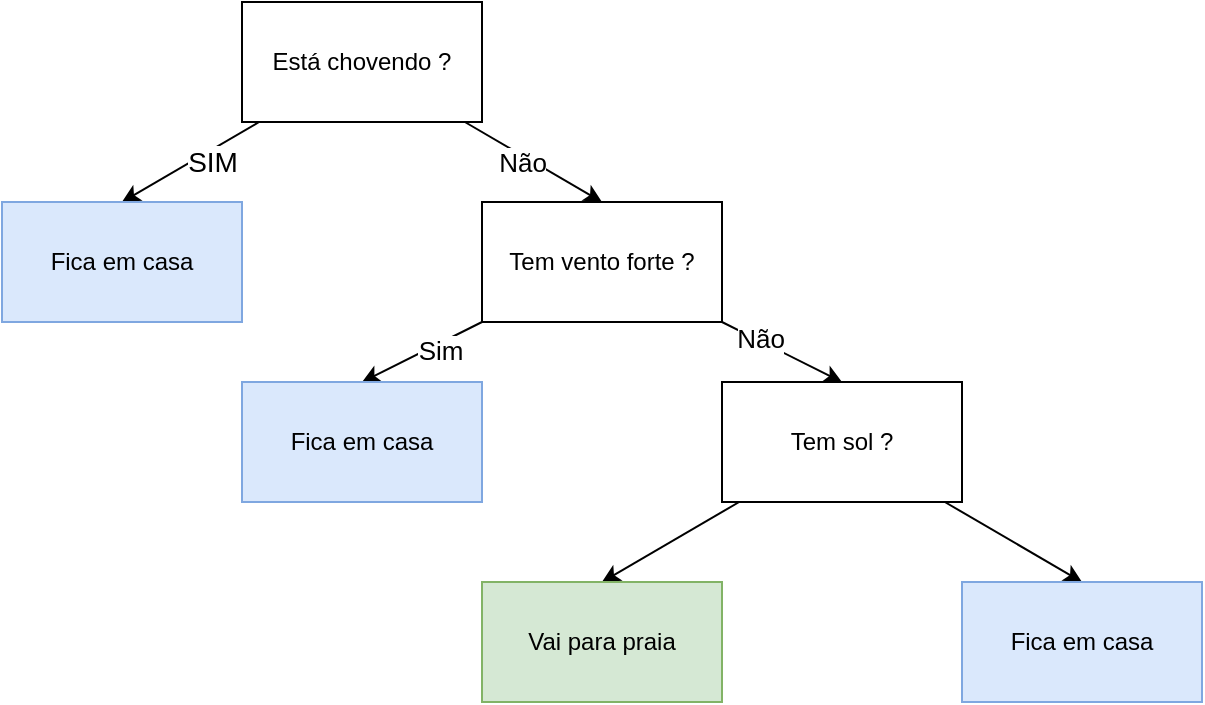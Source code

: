 <mxfile version="13.0.3" type="device"><diagram id="BuRIKXa7fYb78R8ch_jN" name="Page-1"><mxGraphModel dx="1185" dy="668" grid="1" gridSize="10" guides="1" tooltips="1" connect="1" arrows="1" fold="1" page="1" pageScale="1" pageWidth="827" pageHeight="1169" math="0" shadow="0"><root><mxCell id="0"/><mxCell id="1" parent="0"/><mxCell id="KCSlA5P0QM9IfiBpJvS7-8" style="edgeStyle=none;rounded=0;orthogonalLoop=1;jettySize=auto;html=1;entryX=0.5;entryY=0;entryDx=0;entryDy=0;strokeWidth=1;" edge="1" parent="1" source="KCSlA5P0QM9IfiBpJvS7-3" target="KCSlA5P0QM9IfiBpJvS7-4"><mxGeometry relative="1" as="geometry"/></mxCell><mxCell id="KCSlA5P0QM9IfiBpJvS7-10" value="&lt;font style=&quot;font-size: 14px&quot;&gt;SIM&lt;/font&gt;" style="edgeLabel;html=1;align=center;verticalAlign=middle;resizable=0;points=[];" vertex="1" connectable="0" parent="KCSlA5P0QM9IfiBpJvS7-8"><mxGeometry x="-0.239" y="5" relative="1" as="geometry"><mxPoint as="offset"/></mxGeometry></mxCell><mxCell id="KCSlA5P0QM9IfiBpJvS7-9" style="edgeStyle=none;rounded=0;orthogonalLoop=1;jettySize=auto;html=1;entryX=0.5;entryY=0;entryDx=0;entryDy=0;strokeWidth=1;" edge="1" parent="1" source="KCSlA5P0QM9IfiBpJvS7-3" target="KCSlA5P0QM9IfiBpJvS7-5"><mxGeometry relative="1" as="geometry"/></mxCell><mxCell id="KCSlA5P0QM9IfiBpJvS7-11" value="&lt;font style=&quot;font-size: 13px&quot;&gt;Não&lt;/font&gt;" style="edgeLabel;html=1;align=center;verticalAlign=middle;resizable=0;points=[];" vertex="1" connectable="0" parent="KCSlA5P0QM9IfiBpJvS7-9"><mxGeometry x="-0.454" relative="1" as="geometry"><mxPoint x="9.86" y="9.08" as="offset"/></mxGeometry></mxCell><mxCell id="KCSlA5P0QM9IfiBpJvS7-3" value="Está chovendo ?" style="rounded=0;whiteSpace=wrap;html=1;" vertex="1" parent="1"><mxGeometry x="370" y="170" width="120" height="60" as="geometry"/></mxCell><mxCell id="KCSlA5P0QM9IfiBpJvS7-4" value="Fica em casa" style="rounded=0;whiteSpace=wrap;html=1;fillColor=#dae8fc;strokeColor=#7FA7E0;" vertex="1" parent="1"><mxGeometry x="250" y="270" width="120" height="60" as="geometry"/></mxCell><mxCell id="KCSlA5P0QM9IfiBpJvS7-14" style="edgeStyle=none;rounded=0;orthogonalLoop=1;jettySize=auto;html=1;entryX=0.5;entryY=0;entryDx=0;entryDy=0;strokeWidth=1;" edge="1" parent="1" source="KCSlA5P0QM9IfiBpJvS7-5" target="KCSlA5P0QM9IfiBpJvS7-13"><mxGeometry relative="1" as="geometry"/></mxCell><mxCell id="KCSlA5P0QM9IfiBpJvS7-17" value="&lt;font style=&quot;font-size: 13px&quot;&gt;Não&lt;/font&gt;" style="edgeLabel;html=1;align=center;verticalAlign=middle;resizable=0;points=[];" vertex="1" connectable="0" parent="KCSlA5P0QM9IfiBpJvS7-14"><mxGeometry x="-0.384" y="2" relative="1" as="geometry"><mxPoint as="offset"/></mxGeometry></mxCell><mxCell id="KCSlA5P0QM9IfiBpJvS7-15" style="edgeStyle=none;rounded=0;orthogonalLoop=1;jettySize=auto;html=1;entryX=0.5;entryY=0;entryDx=0;entryDy=0;strokeWidth=1;" edge="1" parent="1" source="KCSlA5P0QM9IfiBpJvS7-5" target="KCSlA5P0QM9IfiBpJvS7-12"><mxGeometry relative="1" as="geometry"/></mxCell><mxCell id="KCSlA5P0QM9IfiBpJvS7-16" value="&lt;font style=&quot;font-size: 13px&quot;&gt;Sim&lt;/font&gt;" style="edgeLabel;html=1;align=center;verticalAlign=middle;resizable=0;points=[];" vertex="1" connectable="0" parent="KCSlA5P0QM9IfiBpJvS7-15"><mxGeometry x="-0.262" y="3" relative="1" as="geometry"><mxPoint as="offset"/></mxGeometry></mxCell><mxCell id="KCSlA5P0QM9IfiBpJvS7-5" value="Tem vento forte ?" style="rounded=0;whiteSpace=wrap;html=1;" vertex="1" parent="1"><mxGeometry x="490" y="270" width="120" height="60" as="geometry"/></mxCell><mxCell id="KCSlA5P0QM9IfiBpJvS7-12" value="Fica em casa" style="rounded=0;whiteSpace=wrap;html=1;fillColor=#dae8fc;strokeColor=#7FA7E0;" vertex="1" parent="1"><mxGeometry x="370" y="360" width="120" height="60" as="geometry"/></mxCell><mxCell id="KCSlA5P0QM9IfiBpJvS7-19" style="edgeStyle=none;rounded=0;orthogonalLoop=1;jettySize=auto;html=1;entryX=0.5;entryY=0;entryDx=0;entryDy=0;strokeWidth=1;" edge="1" parent="1" source="KCSlA5P0QM9IfiBpJvS7-13" target="KCSlA5P0QM9IfiBpJvS7-18"><mxGeometry relative="1" as="geometry"/></mxCell><mxCell id="KCSlA5P0QM9IfiBpJvS7-21" style="edgeStyle=none;rounded=0;orthogonalLoop=1;jettySize=auto;html=1;entryX=0.5;entryY=0;entryDx=0;entryDy=0;strokeWidth=1;" edge="1" parent="1" source="KCSlA5P0QM9IfiBpJvS7-13" target="KCSlA5P0QM9IfiBpJvS7-20"><mxGeometry relative="1" as="geometry"/></mxCell><mxCell id="KCSlA5P0QM9IfiBpJvS7-13" value="Tem sol ?" style="rounded=0;whiteSpace=wrap;html=1;" vertex="1" parent="1"><mxGeometry x="610" y="360" width="120" height="60" as="geometry"/></mxCell><mxCell id="KCSlA5P0QM9IfiBpJvS7-18" value="Vai para praia" style="rounded=0;whiteSpace=wrap;html=1;fillColor=#d5e8d4;strokeColor=#82b366;" vertex="1" parent="1"><mxGeometry x="490" y="460" width="120" height="60" as="geometry"/></mxCell><mxCell id="KCSlA5P0QM9IfiBpJvS7-20" value="Fica em casa" style="rounded=0;whiteSpace=wrap;html=1;fillColor=#dae8fc;strokeColor=#7FA7E0;" vertex="1" parent="1"><mxGeometry x="730" y="460" width="120" height="60" as="geometry"/></mxCell></root></mxGraphModel></diagram></mxfile>